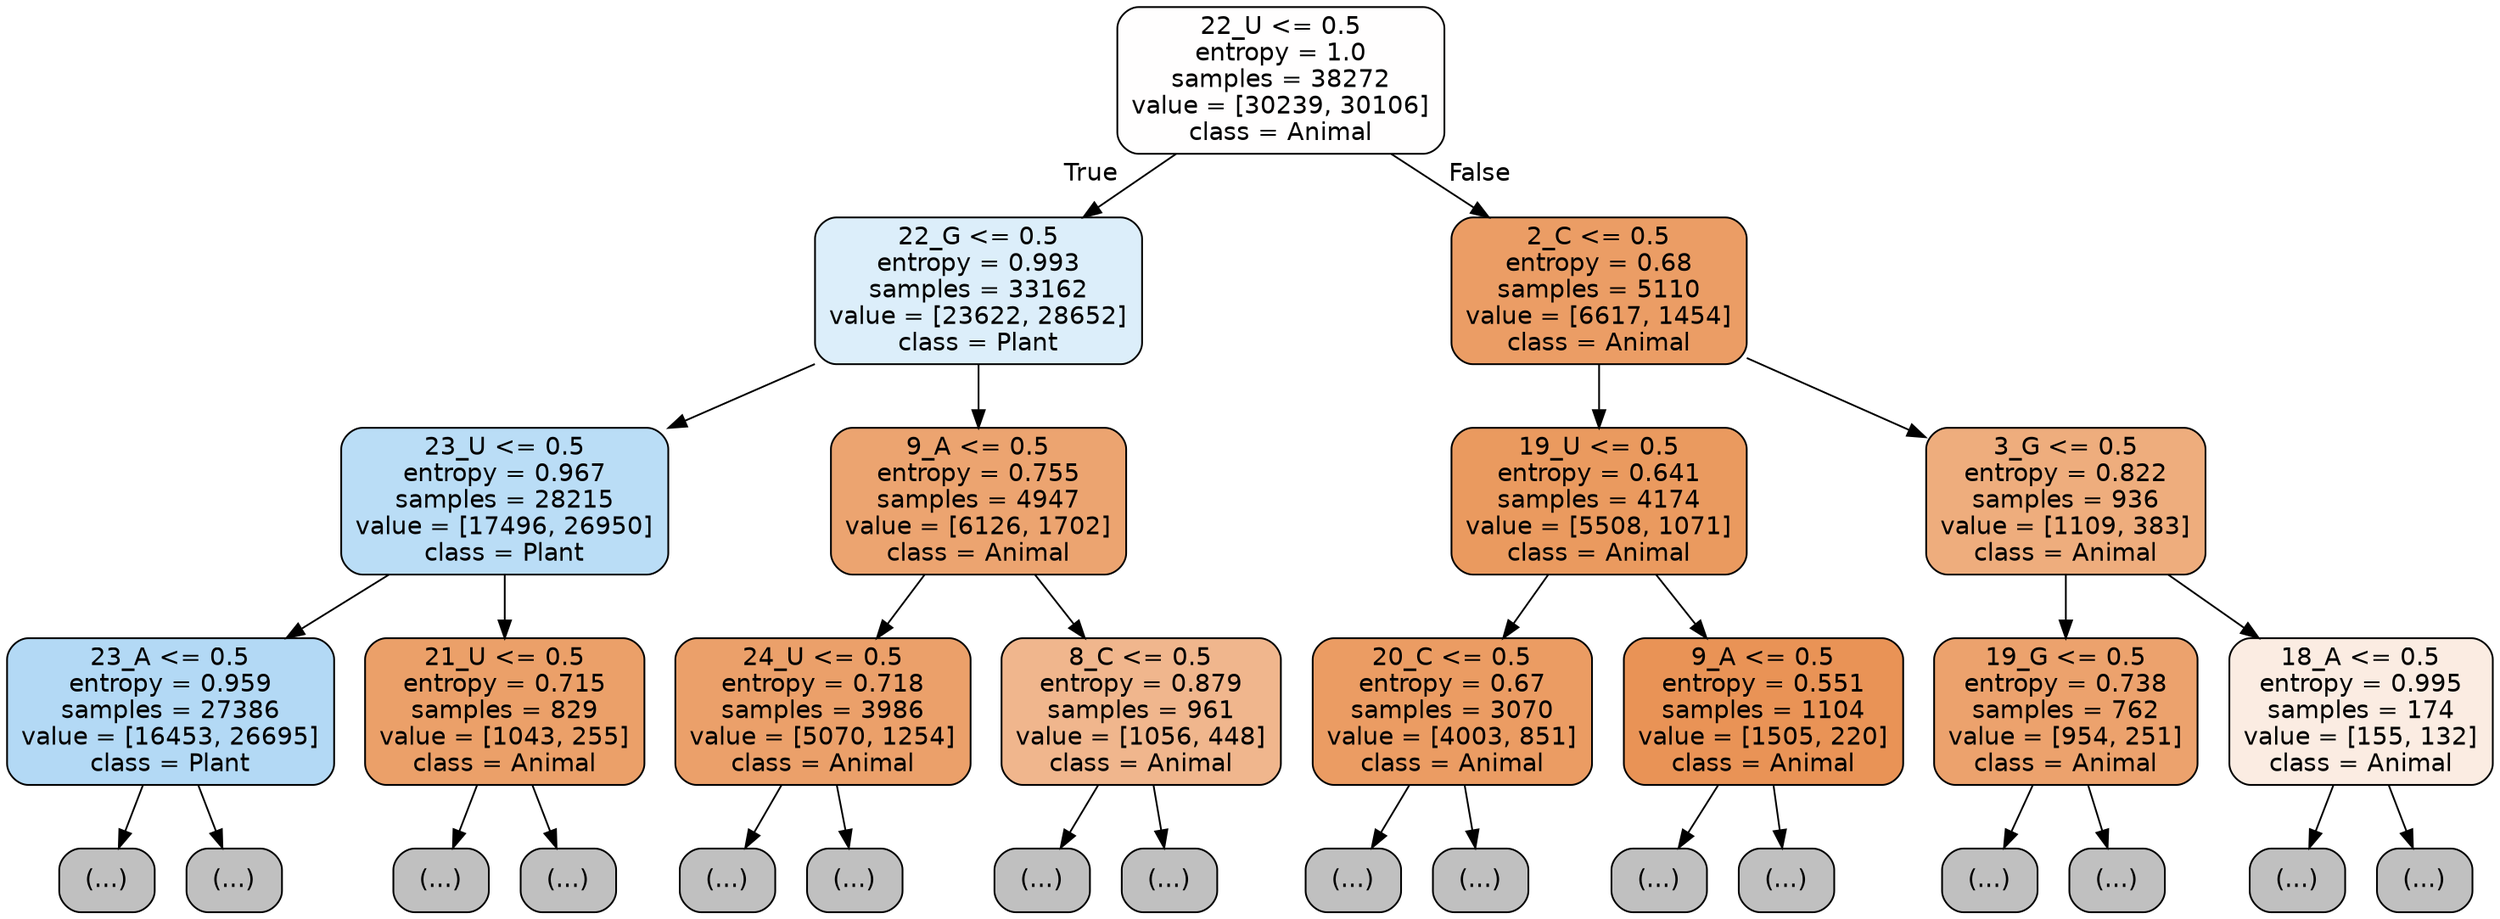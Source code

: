 digraph Tree {
node [shape=box, style="filled, rounded", color="black", fontname="helvetica"] ;
edge [fontname="helvetica"] ;
0 [label="22_U <= 0.5\nentropy = 1.0\nsamples = 38272\nvalue = [30239, 30106]\nclass = Animal", fillcolor="#fffefe"] ;
1 [label="22_G <= 0.5\nentropy = 0.993\nsamples = 33162\nvalue = [23622, 28652]\nclass = Plant", fillcolor="#dceefa"] ;
0 -> 1 [labeldistance=2.5, labelangle=45, headlabel="True"] ;
2 [label="23_U <= 0.5\nentropy = 0.967\nsamples = 28215\nvalue = [17496, 26950]\nclass = Plant", fillcolor="#baddf6"] ;
1 -> 2 ;
3 [label="23_A <= 0.5\nentropy = 0.959\nsamples = 27386\nvalue = [16453, 26695]\nclass = Plant", fillcolor="#b3d9f5"] ;
2 -> 3 ;
4 [label="(...)", fillcolor="#C0C0C0"] ;
3 -> 4 ;
12005 [label="(...)", fillcolor="#C0C0C0"] ;
3 -> 12005 ;
12362 [label="21_U <= 0.5\nentropy = 0.715\nsamples = 829\nvalue = [1043, 255]\nclass = Animal", fillcolor="#eba069"] ;
2 -> 12362 ;
12363 [label="(...)", fillcolor="#C0C0C0"] ;
12362 -> 12363 ;
12664 [label="(...)", fillcolor="#C0C0C0"] ;
12362 -> 12664 ;
12751 [label="9_A <= 0.5\nentropy = 0.755\nsamples = 4947\nvalue = [6126, 1702]\nclass = Animal", fillcolor="#eca470"] ;
1 -> 12751 ;
12752 [label="24_U <= 0.5\nentropy = 0.718\nsamples = 3986\nvalue = [5070, 1254]\nclass = Animal", fillcolor="#eba06a"] ;
12751 -> 12752 ;
12753 [label="(...)", fillcolor="#C0C0C0"] ;
12752 -> 12753 ;
14282 [label="(...)", fillcolor="#C0C0C0"] ;
12752 -> 14282 ;
14395 [label="8_C <= 0.5\nentropy = 0.879\nsamples = 961\nvalue = [1056, 448]\nclass = Animal", fillcolor="#f0b68d"] ;
12751 -> 14395 ;
14396 [label="(...)", fillcolor="#C0C0C0"] ;
14395 -> 14396 ;
14733 [label="(...)", fillcolor="#C0C0C0"] ;
14395 -> 14733 ;
14834 [label="2_C <= 0.5\nentropy = 0.68\nsamples = 5110\nvalue = [6617, 1454]\nclass = Animal", fillcolor="#eb9d65"] ;
0 -> 14834 [labeldistance=2.5, labelangle=-45, headlabel="False"] ;
14835 [label="19_U <= 0.5\nentropy = 0.641\nsamples = 4174\nvalue = [5508, 1071]\nclass = Animal", fillcolor="#ea9a5f"] ;
14834 -> 14835 ;
14836 [label="20_C <= 0.5\nentropy = 0.67\nsamples = 3070\nvalue = [4003, 851]\nclass = Animal", fillcolor="#eb9c63"] ;
14835 -> 14836 ;
14837 [label="(...)", fillcolor="#C0C0C0"] ;
14836 -> 14837 ;
15748 [label="(...)", fillcolor="#C0C0C0"] ;
14836 -> 15748 ;
15993 [label="9_A <= 0.5\nentropy = 0.551\nsamples = 1104\nvalue = [1505, 220]\nclass = Animal", fillcolor="#e99356"] ;
14835 -> 15993 ;
15994 [label="(...)", fillcolor="#C0C0C0"] ;
15993 -> 15994 ;
16285 [label="(...)", fillcolor="#C0C0C0"] ;
15993 -> 16285 ;
16354 [label="3_G <= 0.5\nentropy = 0.822\nsamples = 936\nvalue = [1109, 383]\nclass = Animal", fillcolor="#eead7d"] ;
14834 -> 16354 ;
16355 [label="19_G <= 0.5\nentropy = 0.738\nsamples = 762\nvalue = [954, 251]\nclass = Animal", fillcolor="#eca26d"] ;
16354 -> 16355 ;
16356 [label="(...)", fillcolor="#C0C0C0"] ;
16355 -> 16356 ;
16563 [label="(...)", fillcolor="#C0C0C0"] ;
16355 -> 16563 ;
16656 [label="18_A <= 0.5\nentropy = 0.995\nsamples = 174\nvalue = [155, 132]\nclass = Animal", fillcolor="#fbece2"] ;
16354 -> 16656 ;
16657 [label="(...)", fillcolor="#C0C0C0"] ;
16656 -> 16657 ;
16714 [label="(...)", fillcolor="#C0C0C0"] ;
16656 -> 16714 ;
}